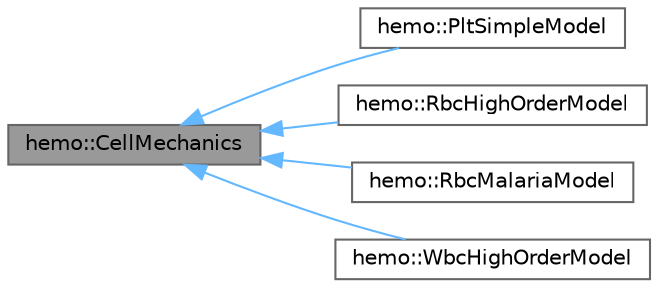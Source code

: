 digraph "hemo::CellMechanics"
{
 // LATEX_PDF_SIZE
  bgcolor="transparent";
  edge [fontname=Helvetica,fontsize=10,labelfontname=Helvetica,labelfontsize=10];
  node [fontname=Helvetica,fontsize=10,shape=box,height=0.2,width=0.4];
  rankdir="LR";
  Node1 [id="Node000001",label="hemo::CellMechanics",height=0.2,width=0.4,color="gray40", fillcolor="grey60", style="filled", fontcolor="black",tooltip=" "];
  Node1 -> Node2 [id="edge1_Node000001_Node000002",dir="back",color="steelblue1",style="solid",tooltip=" "];
  Node2 [id="Node000002",label="hemo::PltSimpleModel",height=0.2,width=0.4,color="gray40", fillcolor="white", style="filled",URL="$classhemo_1_1PltSimpleModel.html",tooltip=" "];
  Node1 -> Node3 [id="edge2_Node000001_Node000003",dir="back",color="steelblue1",style="solid",tooltip=" "];
  Node3 [id="Node000003",label="hemo::RbcHighOrderModel",height=0.2,width=0.4,color="gray40", fillcolor="white", style="filled",URL="$classhemo_1_1RbcHighOrderModel.html",tooltip=" "];
  Node1 -> Node4 [id="edge3_Node000001_Node000004",dir="back",color="steelblue1",style="solid",tooltip=" "];
  Node4 [id="Node000004",label="hemo::RbcMalariaModel",height=0.2,width=0.4,color="gray40", fillcolor="white", style="filled",URL="$classhemo_1_1RbcMalariaModel.html",tooltip=" "];
  Node1 -> Node5 [id="edge4_Node000001_Node000005",dir="back",color="steelblue1",style="solid",tooltip=" "];
  Node5 [id="Node000005",label="hemo::WbcHighOrderModel",height=0.2,width=0.4,color="gray40", fillcolor="white", style="filled",URL="$classhemo_1_1WbcHighOrderModel.html",tooltip=" "];
}
